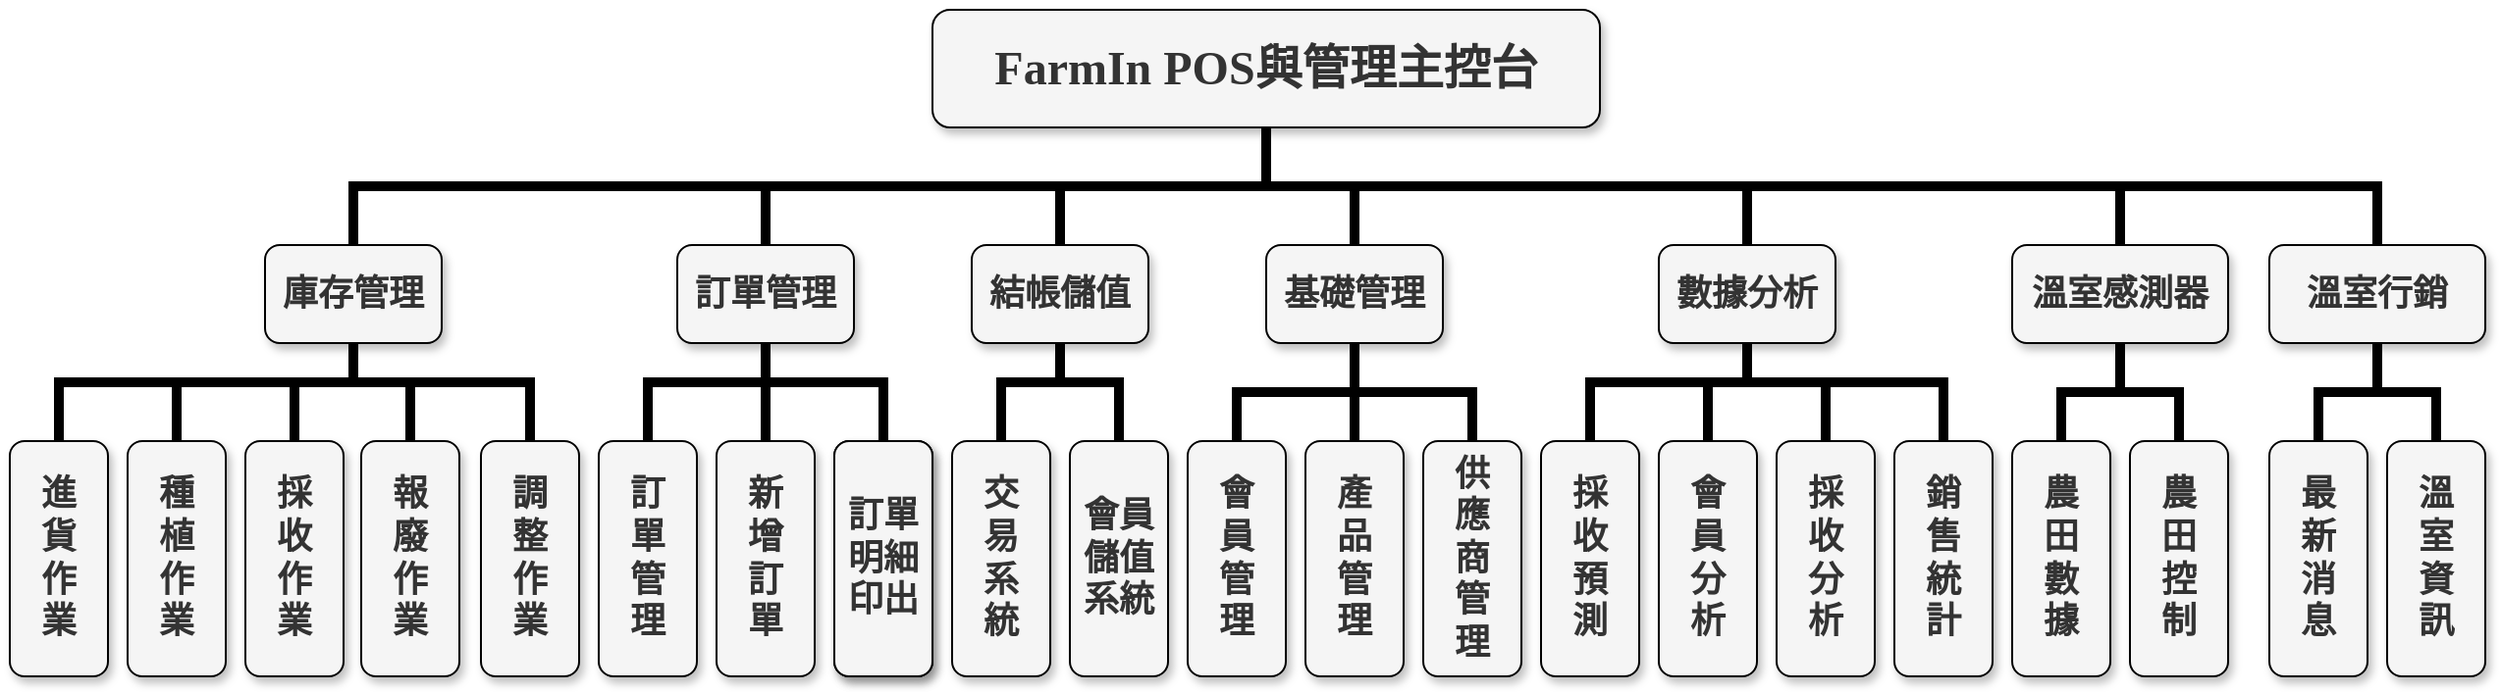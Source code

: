 <mxfile version="12.9.13" type="device"><diagram id="7G0dCk_VEIFgeVJxe9ru" name="第1頁"><mxGraphModel dx="1422" dy="822" grid="1" gridSize="10" guides="1" tooltips="1" connect="1" arrows="1" fold="1" page="1" pageScale="1" pageWidth="827" pageHeight="1169" math="0" shadow="0"><root><mxCell id="0"/><mxCell id="1" parent="0"/><mxCell id="2_0STFoRSCkdPjbOh7_T-44" value="訂單管理" style="whiteSpace=wrap;rounded=1;shadow=1;fontStyle=1;fontSize=18;fontFamily=Noto Sans TC;spacingTop=0;spacing=10;fillColor=#f5f5f5;strokeColor=#000000;fontColor=#333333;" parent="1" vertex="1"><mxGeometry x="330" y="240" width="50" height="120" as="geometry"/></mxCell><mxCell id="2_0STFoRSCkdPjbOh7_T-45" value="會員儲值系統" style="whiteSpace=wrap;rounded=1;shadow=1;fontStyle=1;fontSize=18;fontFamily=Noto Sans TC;spacing=8;fillColor=#f5f5f5;strokeColor=#000000;fontColor=#333333;" parent="1" vertex="1"><mxGeometry x="570" y="240" width="50" height="120" as="geometry"/></mxCell><mxCell id="t-ibHXlJ8QwShheSQXVl-7" style="edgeStyle=orthogonalEdgeStyle;rounded=0;orthogonalLoop=1;jettySize=auto;html=1;entryX=0.5;entryY=0;entryDx=0;entryDy=0;endArrow=none;endFill=0;strokeWidth=5;" parent="1" source="2_0STFoRSCkdPjbOh7_T-47" target="t-ibHXlJ8QwShheSQXVl-3" edge="1"><mxGeometry relative="1" as="geometry"><Array as="points"><mxPoint x="915" y="210"/><mxPoint x="835" y="210"/></Array></mxGeometry></mxCell><mxCell id="t-ibHXlJ8QwShheSQXVl-8" style="edgeStyle=orthogonalEdgeStyle;rounded=0;orthogonalLoop=1;jettySize=auto;html=1;entryX=0.5;entryY=0;entryDx=0;entryDy=0;endArrow=none;endFill=0;strokeWidth=5;" parent="1" source="2_0STFoRSCkdPjbOh7_T-47" target="t-ibHXlJ8QwShheSQXVl-4" edge="1"><mxGeometry relative="1" as="geometry"><Array as="points"><mxPoint x="915" y="210"/><mxPoint x="895" y="210"/></Array></mxGeometry></mxCell><mxCell id="t-ibHXlJ8QwShheSQXVl-9" style="edgeStyle=orthogonalEdgeStyle;rounded=0;orthogonalLoop=1;jettySize=auto;html=1;entryX=0.5;entryY=0;entryDx=0;entryDy=0;endArrow=none;endFill=0;strokeWidth=5;" parent="1" source="2_0STFoRSCkdPjbOh7_T-47" target="t-ibHXlJ8QwShheSQXVl-5" edge="1"><mxGeometry relative="1" as="geometry"><Array as="points"><mxPoint x="915" y="210"/><mxPoint x="955" y="210"/></Array></mxGeometry></mxCell><mxCell id="t-ibHXlJ8QwShheSQXVl-10" style="edgeStyle=orthogonalEdgeStyle;rounded=0;orthogonalLoop=1;jettySize=auto;html=1;entryX=0.5;entryY=0;entryDx=0;entryDy=0;endArrow=none;endFill=0;strokeWidth=5;" parent="1" source="2_0STFoRSCkdPjbOh7_T-47" target="t-ibHXlJ8QwShheSQXVl-6" edge="1"><mxGeometry relative="1" as="geometry"><Array as="points"><mxPoint x="915" y="210"/><mxPoint x="1015" y="210"/></Array></mxGeometry></mxCell><mxCell id="2_0STFoRSCkdPjbOh7_T-47" value="數據分析" style="whiteSpace=wrap;rounded=1;shadow=1;fontStyle=1;fontSize=18;fontFamily=Noto Sans TC;fillColor=#f5f5f5;strokeColor=#000000;fontColor=#333333;" parent="1" vertex="1"><mxGeometry x="870" y="140" width="90" height="50" as="geometry"/></mxCell><mxCell id="2_0STFoRSCkdPjbOh7_T-48" value="調整作業" style="whiteSpace=wrap;rounded=1;shadow=1;fontStyle=1;fontSize=18;fontFamily=Noto Sans TC;spacing=10;fillColor=#f5f5f5;strokeColor=#000000;fontColor=#333333;" parent="1" vertex="1"><mxGeometry x="270" y="240.0" width="50" height="120" as="geometry"/></mxCell><mxCell id="2_0STFoRSCkdPjbOh7_T-49" value="報廢作業" style="whiteSpace=wrap;rounded=1;shadow=1;fontStyle=1;fontSize=18;fontFamily=Noto Sans TC;spacing=10;fillColor=#f5f5f5;strokeColor=#000000;fontColor=#333333;" parent="1" vertex="1"><mxGeometry x="209" y="240" width="50" height="120" as="geometry"/></mxCell><mxCell id="2_0STFoRSCkdPjbOh7_T-50" value="採收作業" style="whiteSpace=wrap;rounded=1;shadow=1;fontStyle=1;fontSize=18;fontFamily=Noto Sans TC;spacing=10;fillColor=#f5f5f5;strokeColor=#000000;fontColor=#333333;" parent="1" vertex="1"><mxGeometry x="150" y="240" width="50" height="120" as="geometry"/></mxCell><mxCell id="CCdMtw_9mUMD5usFRD4F-1" style="edgeStyle=orthogonalEdgeStyle;rounded=0;orthogonalLoop=1;jettySize=auto;html=1;entryX=0.5;entryY=0;entryDx=0;entryDy=0;endArrow=none;endFill=0;fillColor=#f5f5f5;strokeColor=#000000;strokeWidth=5;exitX=0.5;exitY=1;exitDx=0;exitDy=0;" parent="1" source="2_0STFoRSCkdPjbOh7_T-63" target="2_0STFoRSCkdPjbOh7_T-67" edge="1"><mxGeometry relative="1" as="geometry"><mxPoint x="55" y="190" as="sourcePoint"/><Array as="points"><mxPoint x="205" y="210"/><mxPoint x="115" y="210"/></Array></mxGeometry></mxCell><mxCell id="2_0STFoRSCkdPjbOh7_T-53" value="交易系統" style="whiteSpace=wrap;rounded=1;shadow=1;fontStyle=1;fontSize=18;fontFamily=Noto Sans TC;spacing=10;fillColor=#f5f5f5;strokeColor=#000000;fontColor=#333333;" parent="1" vertex="1"><mxGeometry x="510" y="240.0" width="50" height="120" as="geometry"/></mxCell><mxCell id="2_0STFoRSCkdPjbOh7_T-54" value="新增訂單" style="whiteSpace=wrap;rounded=1;shadow=1;fontStyle=1;fontSize=18;fontFamily=Noto Sans TC;spacing=10;fillColor=#f5f5f5;strokeColor=#000000;fontColor=#333333;" parent="1" vertex="1"><mxGeometry x="390" y="240.0" width="50" height="120" as="geometry"/></mxCell><mxCell id="UVwX8r9igK4D7mUSo9pv-7" style="edgeStyle=orthogonalEdgeStyle;rounded=0;orthogonalLoop=1;jettySize=auto;html=1;entryX=0.5;entryY=0;entryDx=0;entryDy=0;strokeColor=#000000;endArrow=none;endFill=0;strokeWidth=5;" parent="1" source="2_0STFoRSCkdPjbOh7_T-55" target="UVwX8r9igK4D7mUSo9pv-3" edge="1"><mxGeometry relative="1" as="geometry"/></mxCell><mxCell id="UVwX8r9igK4D7mUSo9pv-8" style="edgeStyle=orthogonalEdgeStyle;rounded=0;orthogonalLoop=1;jettySize=auto;html=1;entryX=0.5;entryY=0;entryDx=0;entryDy=0;endArrow=none;endFill=0;strokeColor=#000000;strokeWidth=5;" parent="1" source="2_0STFoRSCkdPjbOh7_T-55" target="UVwX8r9igK4D7mUSo9pv-4" edge="1"><mxGeometry relative="1" as="geometry"/></mxCell><mxCell id="UVwX8r9igK4D7mUSo9pv-9" style="edgeStyle=orthogonalEdgeStyle;rounded=0;orthogonalLoop=1;jettySize=auto;html=1;entryX=0.5;entryY=0;entryDx=0;entryDy=0;endArrow=none;endFill=0;strokeColor=#000000;strokeWidth=5;" parent="1" source="2_0STFoRSCkdPjbOh7_T-55" target="UVwX8r9igK4D7mUSo9pv-5" edge="1"><mxGeometry relative="1" as="geometry"/></mxCell><mxCell id="2_0STFoRSCkdPjbOh7_T-55" value="基礎管理" style="whiteSpace=wrap;rounded=1;shadow=1;fontStyle=1;fontSize=18;fontFamily=Noto Sans TC;fillColor=#f5f5f5;strokeColor=#000000;fontColor=#333333;" parent="1" vertex="1"><mxGeometry x="670" y="140" width="90" height="50" as="geometry"/></mxCell><mxCell id="2_0STFoRSCkdPjbOh7_T-56" value="預訂單印出" style="whiteSpace=wrap;rounded=1;shadow=1;fontStyle=1;fontSize=18;fontFamily=Noto Sans TC;fillColor=#f5f5f5;strokeColor=#000000;fontColor=#333333;" parent="1" vertex="1"><mxGeometry x="450" y="240.0" width="50" height="120" as="geometry"/></mxCell><mxCell id="CCdMtw_9mUMD5usFRD4F-14" style="edgeStyle=orthogonalEdgeStyle;rounded=0;orthogonalLoop=1;jettySize=auto;html=1;entryX=0.5;entryY=0;entryDx=0;entryDy=0;endArrow=none;endFill=0;fillColor=#f5f5f5;strokeColor=#000000;strokeWidth=5;" parent="1" source="2_0STFoRSCkdPjbOh7_T-59" target="2_0STFoRSCkdPjbOh7_T-63" edge="1"><mxGeometry relative="1" as="geometry"><Array as="points"><mxPoint x="670" y="110"/><mxPoint x="205" y="110"/></Array></mxGeometry></mxCell><mxCell id="CCdMtw_9mUMD5usFRD4F-15" style="edgeStyle=orthogonalEdgeStyle;rounded=0;orthogonalLoop=1;jettySize=auto;html=1;entryX=0.5;entryY=0;entryDx=0;entryDy=0;endArrow=none;endFill=0;fillColor=#f5f5f5;strokeColor=#000000;strokeWidth=5;" parent="1" source="2_0STFoRSCkdPjbOh7_T-59" target="2_0STFoRSCkdPjbOh7_T-65" edge="1"><mxGeometry relative="1" as="geometry"><Array as="points"><mxPoint x="670" y="110"/><mxPoint x="415" y="110"/></Array></mxGeometry></mxCell><mxCell id="CCdMtw_9mUMD5usFRD4F-16" style="edgeStyle=orthogonalEdgeStyle;rounded=0;orthogonalLoop=1;jettySize=auto;html=1;entryX=0.5;entryY=0;entryDx=0;entryDy=0;endArrow=none;endFill=0;fillColor=#f5f5f5;strokeColor=#000000;strokeWidth=5;" parent="1" source="2_0STFoRSCkdPjbOh7_T-59" target="2_0STFoRSCkdPjbOh7_T-64" edge="1"><mxGeometry relative="1" as="geometry"/></mxCell><mxCell id="CCdMtw_9mUMD5usFRD4F-17" style="edgeStyle=orthogonalEdgeStyle;rounded=0;orthogonalLoop=1;jettySize=auto;html=1;entryX=0.5;entryY=0;entryDx=0;entryDy=0;endArrow=none;endFill=0;fillColor=#f5f5f5;strokeColor=#000000;strokeWidth=5;" parent="1" source="2_0STFoRSCkdPjbOh7_T-59" target="2_0STFoRSCkdPjbOh7_T-55" edge="1"><mxGeometry relative="1" as="geometry"><Array as="points"><mxPoint x="670" y="110"/><mxPoint x="715" y="110"/></Array></mxGeometry></mxCell><mxCell id="CCdMtw_9mUMD5usFRD4F-19" style="edgeStyle=orthogonalEdgeStyle;rounded=0;orthogonalLoop=1;jettySize=auto;html=1;endArrow=none;endFill=0;fillColor=#f5f5f5;strokeColor=#000000;strokeWidth=5;entryX=0.5;entryY=0;entryDx=0;entryDy=0;" parent="1" source="2_0STFoRSCkdPjbOh7_T-59" target="2_0STFoRSCkdPjbOh7_T-47" edge="1"><mxGeometry relative="1" as="geometry"><Array as="points"><mxPoint x="670" y="110"/><mxPoint x="915" y="110"/></Array><mxPoint x="905" y="130" as="targetPoint"/></mxGeometry></mxCell><mxCell id="t-ibHXlJ8QwShheSQXVl-2" style="edgeStyle=orthogonalEdgeStyle;rounded=0;orthogonalLoop=1;jettySize=auto;html=1;entryX=0.5;entryY=0;entryDx=0;entryDy=0;endArrow=none;endFill=0;strokeWidth=5;" parent="1" source="2_0STFoRSCkdPjbOh7_T-59" target="t-ibHXlJ8QwShheSQXVl-1" edge="1"><mxGeometry relative="1" as="geometry"><Array as="points"><mxPoint x="670" y="110"/><mxPoint x="1105" y="110"/></Array></mxGeometry></mxCell><mxCell id="8Vj5QN5ywIrvnI_zIwRv-5" style="edgeStyle=orthogonalEdgeStyle;rounded=0;orthogonalLoop=1;jettySize=auto;html=1;entryX=0.5;entryY=0;entryDx=0;entryDy=0;strokeWidth=5;endArrow=none;endFill=0;" edge="1" parent="1" source="2_0STFoRSCkdPjbOh7_T-59" target="8Vj5QN5ywIrvnI_zIwRv-2"><mxGeometry relative="1" as="geometry"><Array as="points"><mxPoint x="670" y="110"/><mxPoint x="1236" y="110"/></Array></mxGeometry></mxCell><mxCell id="2_0STFoRSCkdPjbOh7_T-59" value="FarmIn POS與管理主控台" style="whiteSpace=wrap;rounded=1;shadow=1;fontStyle=1;fontSize=24;fontFamily=Noto Sans TC;fillColor=#f5f5f5;strokeColor=#000000;fontColor=#333333;" parent="1" vertex="1"><mxGeometry x="500" y="20" width="340" height="60" as="geometry"/></mxCell><mxCell id="CCdMtw_9mUMD5usFRD4F-2" style="edgeStyle=orthogonalEdgeStyle;rounded=0;orthogonalLoop=1;jettySize=auto;html=1;entryX=0.5;entryY=0;entryDx=0;entryDy=0;endArrow=none;endFill=0;fillColor=#f5f5f5;strokeColor=#000000;strokeWidth=5;" parent="1" source="2_0STFoRSCkdPjbOh7_T-63" target="CCdMtw_9mUMD5usFRD4F-22" edge="1"><mxGeometry relative="1" as="geometry"><mxPoint x="115" y="240" as="targetPoint"/><Array as="points"><mxPoint x="205" y="210"/><mxPoint x="55" y="210"/></Array></mxGeometry></mxCell><mxCell id="CCdMtw_9mUMD5usFRD4F-3" style="edgeStyle=orthogonalEdgeStyle;rounded=0;orthogonalLoop=1;jettySize=auto;html=1;entryX=0.5;entryY=0;entryDx=0;entryDy=0;endArrow=none;endFill=0;fillColor=#f5f5f5;strokeColor=#000000;strokeWidth=5;" parent="1" source="2_0STFoRSCkdPjbOh7_T-63" target="2_0STFoRSCkdPjbOh7_T-50" edge="1"><mxGeometry relative="1" as="geometry"><Array as="points"><mxPoint x="205" y="210"/><mxPoint x="175" y="210"/></Array></mxGeometry></mxCell><mxCell id="CCdMtw_9mUMD5usFRD4F-4" style="edgeStyle=orthogonalEdgeStyle;rounded=0;orthogonalLoop=1;jettySize=auto;html=1;entryX=0.5;entryY=0;entryDx=0;entryDy=0;exitX=0.5;exitY=1;exitDx=0;exitDy=0;endArrow=none;endFill=0;fillColor=#f5f5f5;strokeColor=#000000;strokeWidth=5;" parent="1" source="2_0STFoRSCkdPjbOh7_T-63" target="2_0STFoRSCkdPjbOh7_T-49" edge="1"><mxGeometry relative="1" as="geometry"><mxPoint x="190" y="200" as="sourcePoint"/><Array as="points"><mxPoint x="205" y="210"/><mxPoint x="234" y="210"/></Array></mxGeometry></mxCell><mxCell id="CCdMtw_9mUMD5usFRD4F-5" style="edgeStyle=orthogonalEdgeStyle;rounded=0;orthogonalLoop=1;jettySize=auto;html=1;entryX=0.5;entryY=0;entryDx=0;entryDy=0;endArrow=none;endFill=0;fillColor=#f5f5f5;strokeColor=#000000;strokeWidth=5;" parent="1" source="2_0STFoRSCkdPjbOh7_T-63" target="2_0STFoRSCkdPjbOh7_T-48" edge="1"><mxGeometry relative="1" as="geometry"><Array as="points"><mxPoint x="205" y="210"/><mxPoint x="295" y="210"/></Array></mxGeometry></mxCell><mxCell id="2_0STFoRSCkdPjbOh7_T-63" value="庫存管理" style="whiteSpace=wrap;rounded=1;fillColor=#f5f5f5;strokeColor=#000000;shadow=1;fontStyle=1;fontSize=18;fontFamily=Noto Sans TC;fontColor=#333333;" parent="1" vertex="1"><mxGeometry x="160" y="140" width="90" height="50" as="geometry"/></mxCell><mxCell id="CCdMtw_9mUMD5usFRD4F-11" style="edgeStyle=orthogonalEdgeStyle;rounded=0;orthogonalLoop=1;jettySize=auto;html=1;entryX=0.5;entryY=0;entryDx=0;entryDy=0;endArrow=none;endFill=0;fillColor=#f5f5f5;strokeColor=#000000;strokeWidth=5;" parent="1" source="2_0STFoRSCkdPjbOh7_T-64" target="2_0STFoRSCkdPjbOh7_T-53" edge="1"><mxGeometry relative="1" as="geometry"><Array as="points"><mxPoint x="565" y="210"/><mxPoint x="535" y="210"/></Array></mxGeometry></mxCell><mxCell id="CCdMtw_9mUMD5usFRD4F-12" style="edgeStyle=orthogonalEdgeStyle;rounded=0;orthogonalLoop=1;jettySize=auto;html=1;entryX=0.5;entryY=0;entryDx=0;entryDy=0;endArrow=none;endFill=0;fillColor=#f5f5f5;strokeColor=#000000;strokeWidth=5;" parent="1" source="2_0STFoRSCkdPjbOh7_T-64" target="2_0STFoRSCkdPjbOh7_T-45" edge="1"><mxGeometry relative="1" as="geometry"><Array as="points"><mxPoint x="565" y="210"/><mxPoint x="595" y="210"/></Array></mxGeometry></mxCell><mxCell id="2_0STFoRSCkdPjbOh7_T-64" value="結帳儲值" style="whiteSpace=wrap;rounded=1;fillColor=#f5f5f5;strokeColor=#000000;shadow=1;fontStyle=1;fontSize=18;fontFamily=Noto Sans TC;fontColor=#333333;" parent="1" vertex="1"><mxGeometry x="520" y="140" width="90" height="50" as="geometry"/></mxCell><mxCell id="CCdMtw_9mUMD5usFRD4F-8" style="edgeStyle=orthogonalEdgeStyle;rounded=0;orthogonalLoop=1;jettySize=auto;html=1;entryX=0.5;entryY=0;entryDx=0;entryDy=0;endArrow=none;endFill=0;fillColor=#f5f5f5;strokeColor=#000000;strokeWidth=5;" parent="1" source="2_0STFoRSCkdPjbOh7_T-65" target="2_0STFoRSCkdPjbOh7_T-44" edge="1"><mxGeometry relative="1" as="geometry"><Array as="points"><mxPoint x="415" y="210"/><mxPoint x="355" y="210"/></Array></mxGeometry></mxCell><mxCell id="CCdMtw_9mUMD5usFRD4F-9" style="edgeStyle=orthogonalEdgeStyle;rounded=0;orthogonalLoop=1;jettySize=auto;html=1;entryX=0.5;entryY=0;entryDx=0;entryDy=0;endArrow=none;endFill=0;fillColor=#f5f5f5;strokeColor=#000000;strokeWidth=5;" parent="1" source="2_0STFoRSCkdPjbOh7_T-65" target="2_0STFoRSCkdPjbOh7_T-54" edge="1"><mxGeometry relative="1" as="geometry"><Array as="points"><mxPoint x="415" y="200"/><mxPoint x="415" y="200"/></Array></mxGeometry></mxCell><mxCell id="CCdMtw_9mUMD5usFRD4F-10" style="edgeStyle=orthogonalEdgeStyle;rounded=0;orthogonalLoop=1;jettySize=auto;html=1;entryX=0.5;entryY=0;entryDx=0;entryDy=0;endArrow=none;endFill=0;fillColor=#f5f5f5;strokeColor=#000000;strokeWidth=5;" parent="1" source="2_0STFoRSCkdPjbOh7_T-65" target="2_0STFoRSCkdPjbOh7_T-56" edge="1"><mxGeometry relative="1" as="geometry"><Array as="points"><mxPoint x="415" y="210"/><mxPoint x="475" y="210"/></Array></mxGeometry></mxCell><mxCell id="2_0STFoRSCkdPjbOh7_T-65" value="訂單管理" style="whiteSpace=wrap;rounded=1;fillColor=#f5f5f5;strokeColor=#000000;shadow=1;fontStyle=1;fontSize=18;fontFamily=Noto Sans TC;fontColor=#333333;" parent="1" vertex="1"><mxGeometry x="370" y="140" width="90" height="50" as="geometry"/></mxCell><mxCell id="2_0STFoRSCkdPjbOh7_T-67" value="種植作業" style="whiteSpace=wrap;rounded=1;shadow=1;fontStyle=1;fontSize=18;fontFamily=Noto Sans TC;spacing=10;fillColor=#f5f5f5;strokeColor=#000000;fontColor=#333333;" parent="1" vertex="1"><mxGeometry x="90" y="240" width="50" height="120" as="geometry"/></mxCell><mxCell id="CCdMtw_9mUMD5usFRD4F-21" value="訂單明細印出" style="whiteSpace=wrap;rounded=1;shadow=1;fontStyle=1;fontSize=18;fontFamily=Noto Sans TC;spacing=8;fillColor=#f5f5f5;strokeColor=#000000;fontColor=#333333;" parent="1" vertex="1"><mxGeometry x="450" y="240" width="50" height="120" as="geometry"/></mxCell><mxCell id="CCdMtw_9mUMD5usFRD4F-22" value="進貨作業" style="whiteSpace=wrap;rounded=1;shadow=1;fontStyle=1;fontSize=18;fontFamily=Noto Sans TC;spacing=10;fillColor=#f5f5f5;strokeColor=#000000;fontColor=#333333;" parent="1" vertex="1"><mxGeometry x="30" y="240" width="50" height="120" as="geometry"/></mxCell><mxCell id="UVwX8r9igK4D7mUSo9pv-3" value="會員管理" style="whiteSpace=wrap;rounded=1;shadow=1;fontStyle=1;fontSize=18;fontFamily=Noto Sans TC;spacing=10;fillColor=#f5f5f5;strokeColor=#000000;fontColor=#333333;" parent="1" vertex="1"><mxGeometry x="630" y="240" width="50" height="120" as="geometry"/></mxCell><mxCell id="UVwX8r9igK4D7mUSo9pv-4" value="產品管理" style="whiteSpace=wrap;rounded=1;shadow=1;fontStyle=1;fontSize=18;fontFamily=Noto Sans TC;spacing=10;fillColor=#f5f5f5;strokeColor=#000000;fontColor=#333333;" parent="1" vertex="1"><mxGeometry x="690" y="240" width="50" height="120" as="geometry"/></mxCell><mxCell id="UVwX8r9igK4D7mUSo9pv-5" value="供應商管理" style="whiteSpace=wrap;rounded=1;shadow=1;fontStyle=1;fontSize=18;fontFamily=Noto Sans TC;spacing=10;fillColor=#f5f5f5;strokeColor=#000000;fontColor=#333333;" parent="1" vertex="1"><mxGeometry x="750" y="240" width="50" height="120" as="geometry"/></mxCell><mxCell id="t-ibHXlJ8QwShheSQXVl-13" style="edgeStyle=orthogonalEdgeStyle;rounded=0;orthogonalLoop=1;jettySize=auto;html=1;entryX=0.5;entryY=0;entryDx=0;entryDy=0;endArrow=none;endFill=0;strokeWidth=5;" parent="1" source="t-ibHXlJ8QwShheSQXVl-1" target="t-ibHXlJ8QwShheSQXVl-11" edge="1"><mxGeometry relative="1" as="geometry"><Array as="points"><mxPoint x="1105" y="215"/><mxPoint x="1075" y="215"/></Array></mxGeometry></mxCell><mxCell id="t-ibHXlJ8QwShheSQXVl-14" style="edgeStyle=orthogonalEdgeStyle;rounded=0;orthogonalLoop=1;jettySize=auto;html=1;entryX=0.5;entryY=0;entryDx=0;entryDy=0;endArrow=none;endFill=0;strokeWidth=5;" parent="1" source="t-ibHXlJ8QwShheSQXVl-1" target="t-ibHXlJ8QwShheSQXVl-12" edge="1"><mxGeometry relative="1" as="geometry"/></mxCell><mxCell id="t-ibHXlJ8QwShheSQXVl-1" value="溫室感測器" style="whiteSpace=wrap;rounded=1;shadow=1;fontStyle=1;fontSize=18;fontFamily=Noto Sans TC;fillColor=#f5f5f5;strokeColor=#000000;fontColor=#333333;" parent="1" vertex="1"><mxGeometry x="1050" y="140" width="110" height="50" as="geometry"/></mxCell><mxCell id="t-ibHXlJ8QwShheSQXVl-3" value="採收預測" style="whiteSpace=wrap;rounded=1;shadow=1;fontStyle=1;fontSize=18;fontFamily=Noto Sans TC;spacing=10;fillColor=#f5f5f5;strokeColor=#000000;fontColor=#333333;" parent="1" vertex="1"><mxGeometry x="810" y="240" width="50" height="120" as="geometry"/></mxCell><mxCell id="t-ibHXlJ8QwShheSQXVl-4" value="會員分析" style="whiteSpace=wrap;rounded=1;shadow=1;fontStyle=1;fontSize=18;fontFamily=Noto Sans TC;spacing=10;fillColor=#f5f5f5;strokeColor=#000000;fontColor=#333333;" parent="1" vertex="1"><mxGeometry x="870" y="240" width="50" height="120" as="geometry"/></mxCell><mxCell id="t-ibHXlJ8QwShheSQXVl-5" value="採收分析" style="whiteSpace=wrap;rounded=1;shadow=1;fontStyle=1;fontSize=18;fontFamily=Noto Sans TC;spacing=10;fillColor=#f5f5f5;strokeColor=#000000;fontColor=#333333;" parent="1" vertex="1"><mxGeometry x="930" y="240" width="50" height="120" as="geometry"/></mxCell><mxCell id="t-ibHXlJ8QwShheSQXVl-6" value="銷售統計" style="whiteSpace=wrap;rounded=1;shadow=1;fontStyle=1;fontSize=18;fontFamily=Noto Sans TC;spacing=10;fillColor=#f5f5f5;strokeColor=#000000;fontColor=#333333;" parent="1" vertex="1"><mxGeometry x="990" y="240" width="50" height="120" as="geometry"/></mxCell><mxCell id="t-ibHXlJ8QwShheSQXVl-11" value="農田數據" style="whiteSpace=wrap;rounded=1;shadow=1;fontStyle=1;fontSize=18;fontFamily=Noto Sans TC;spacing=10;fillColor=#f5f5f5;strokeColor=#000000;fontColor=#333333;" parent="1" vertex="1"><mxGeometry x="1050" y="240" width="50" height="120" as="geometry"/></mxCell><mxCell id="t-ibHXlJ8QwShheSQXVl-12" value="農田控制" style="whiteSpace=wrap;rounded=1;shadow=1;fontStyle=1;fontSize=18;fontFamily=Noto Sans TC;spacing=10;fillColor=#f5f5f5;strokeColor=#000000;fontColor=#333333;" parent="1" vertex="1"><mxGeometry x="1110" y="240" width="50" height="120" as="geometry"/></mxCell><mxCell id="8Vj5QN5ywIrvnI_zIwRv-6" style="edgeStyle=orthogonalEdgeStyle;rounded=0;orthogonalLoop=1;jettySize=auto;html=1;entryX=0.5;entryY=0;entryDx=0;entryDy=0;endArrow=none;endFill=0;strokeWidth=5;" edge="1" parent="1" source="8Vj5QN5ywIrvnI_zIwRv-2" target="8Vj5QN5ywIrvnI_zIwRv-3"><mxGeometry relative="1" as="geometry"/></mxCell><mxCell id="8Vj5QN5ywIrvnI_zIwRv-7" style="edgeStyle=orthogonalEdgeStyle;rounded=0;orthogonalLoop=1;jettySize=auto;html=1;entryX=0.5;entryY=0;entryDx=0;entryDy=0;endArrow=none;endFill=0;strokeWidth=5;" edge="1" parent="1" source="8Vj5QN5ywIrvnI_zIwRv-2" target="8Vj5QN5ywIrvnI_zIwRv-4"><mxGeometry relative="1" as="geometry"/></mxCell><mxCell id="8Vj5QN5ywIrvnI_zIwRv-2" value="溫室行銷" style="whiteSpace=wrap;rounded=1;shadow=1;fontStyle=1;fontSize=18;fontFamily=Noto Sans TC;fillColor=#f5f5f5;strokeColor=#000000;fontColor=#333333;" vertex="1" parent="1"><mxGeometry x="1181" y="140" width="110" height="50" as="geometry"/></mxCell><mxCell id="8Vj5QN5ywIrvnI_zIwRv-3" value="最新消息" style="whiteSpace=wrap;rounded=1;shadow=1;fontStyle=1;fontSize=18;fontFamily=Noto Sans TC;spacing=10;fillColor=#f5f5f5;strokeColor=#000000;fontColor=#333333;" vertex="1" parent="1"><mxGeometry x="1181" y="240" width="50" height="120" as="geometry"/></mxCell><mxCell id="8Vj5QN5ywIrvnI_zIwRv-4" value="溫室資訊" style="whiteSpace=wrap;rounded=1;shadow=1;fontStyle=1;fontSize=18;fontFamily=Noto Sans TC;spacing=10;fillColor=#f5f5f5;strokeColor=#000000;fontColor=#333333;" vertex="1" parent="1"><mxGeometry x="1241" y="240" width="50" height="120" as="geometry"/></mxCell></root></mxGraphModel></diagram></mxfile>